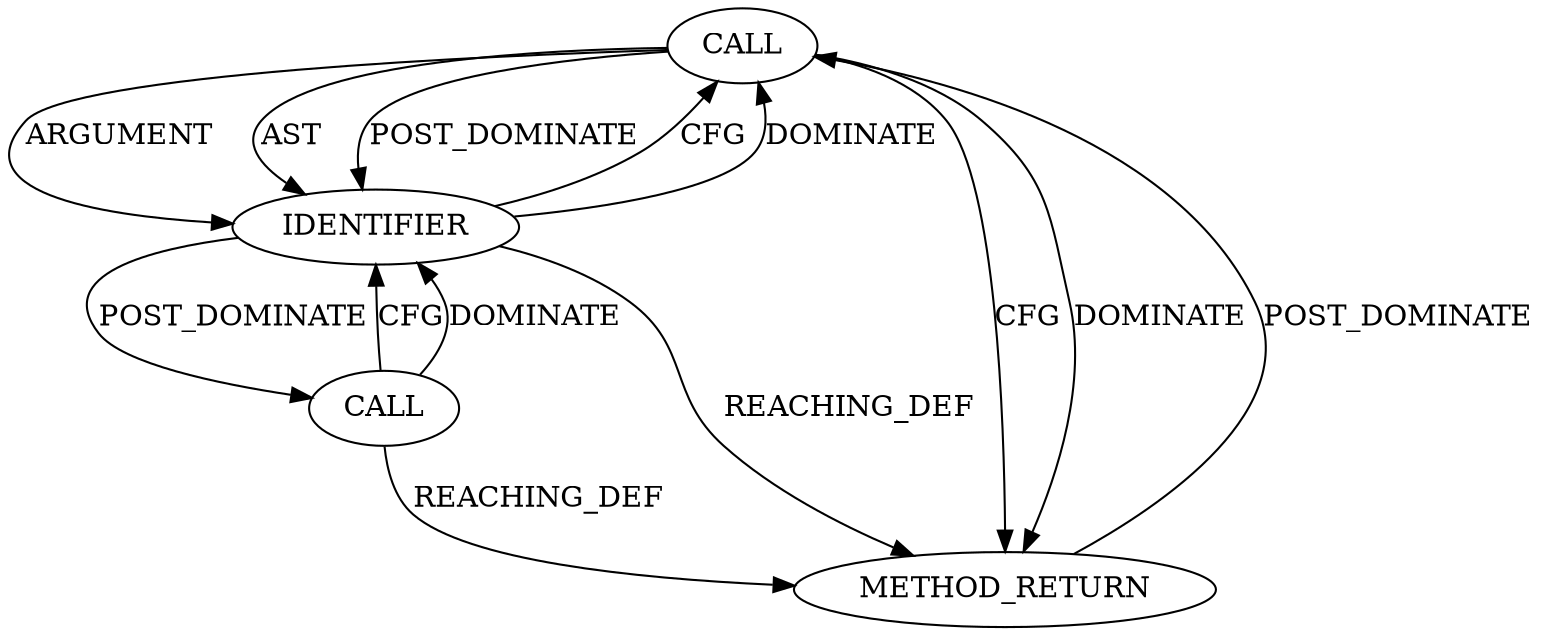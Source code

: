 digraph {
  30064771114[label=CALL ARGUMENT_INDEX="-1" CODE="exit(EXIT_SUCCESS)" COLUMN_NUMBER="5" DISPATCH_TYPE="STATIC_DISPATCH" LINE_NUMBER="65" METHOD_FULL_NAME="exit" NAME="exit" ORDER="17" SIGNATURE="" TYPE_FULL_NAME="ANY"]
  30064771112[label=CALL ARGUMENT_INDEX="-1" CODE="pthread_mutex_destroy(&work_mutex)" COLUMN_NUMBER="5" DISPATCH_TYPE="STATIC_DISPATCH" LINE_NUMBER="64" METHOD_FULL_NAME="pthread_mutex_destroy" NAME="pthread_mutex_destroy" ORDER="16" SIGNATURE="" TYPE_FULL_NAME="ANY"]
  68719476763[label=IDENTIFIER ARGUMENT_INDEX="1" CODE="EXIT_SUCCESS" COLUMN_NUMBER="10" LINE_NUMBER="65" NAME="EXIT_SUCCESS" ORDER="1" TYPE_FULL_NAME="ANY"]
  128849018880[label=METHOD_RETURN CODE="RET" COLUMN_NUMBER="1" EVALUATION_STRATEGY="BY_VALUE" LINE_NUMBER="14" ORDER="2" TYPE_FULL_NAME="int"]
  30064771112 -> 68719476763 [label=CFG ]
  30064771112 -> 68719476763 [label=DOMINATE ]
  30064771112 -> 128849018880 [label=REACHING_DEF property="pthread_mutex_destroy(&work_mutex)"]
  30064771114 -> 68719476763 [label=ARGUMENT ]
  30064771114 -> 68719476763 [label=AST ]
  30064771114 -> 128849018880 [label=CFG ]
  30064771114 -> 128849018880 [label=DOMINATE ]
  30064771114 -> 68719476763 [label=POST_DOMINATE ]
  68719476763 -> 30064771114 [label=CFG ]
  68719476763 -> 30064771114 [label=DOMINATE ]
  68719476763 -> 30064771112 [label=POST_DOMINATE ]
  68719476763 -> 128849018880 [label=REACHING_DEF property="EXIT_SUCCESS"]
  128849018880 -> 30064771114 [label=POST_DOMINATE ]
}